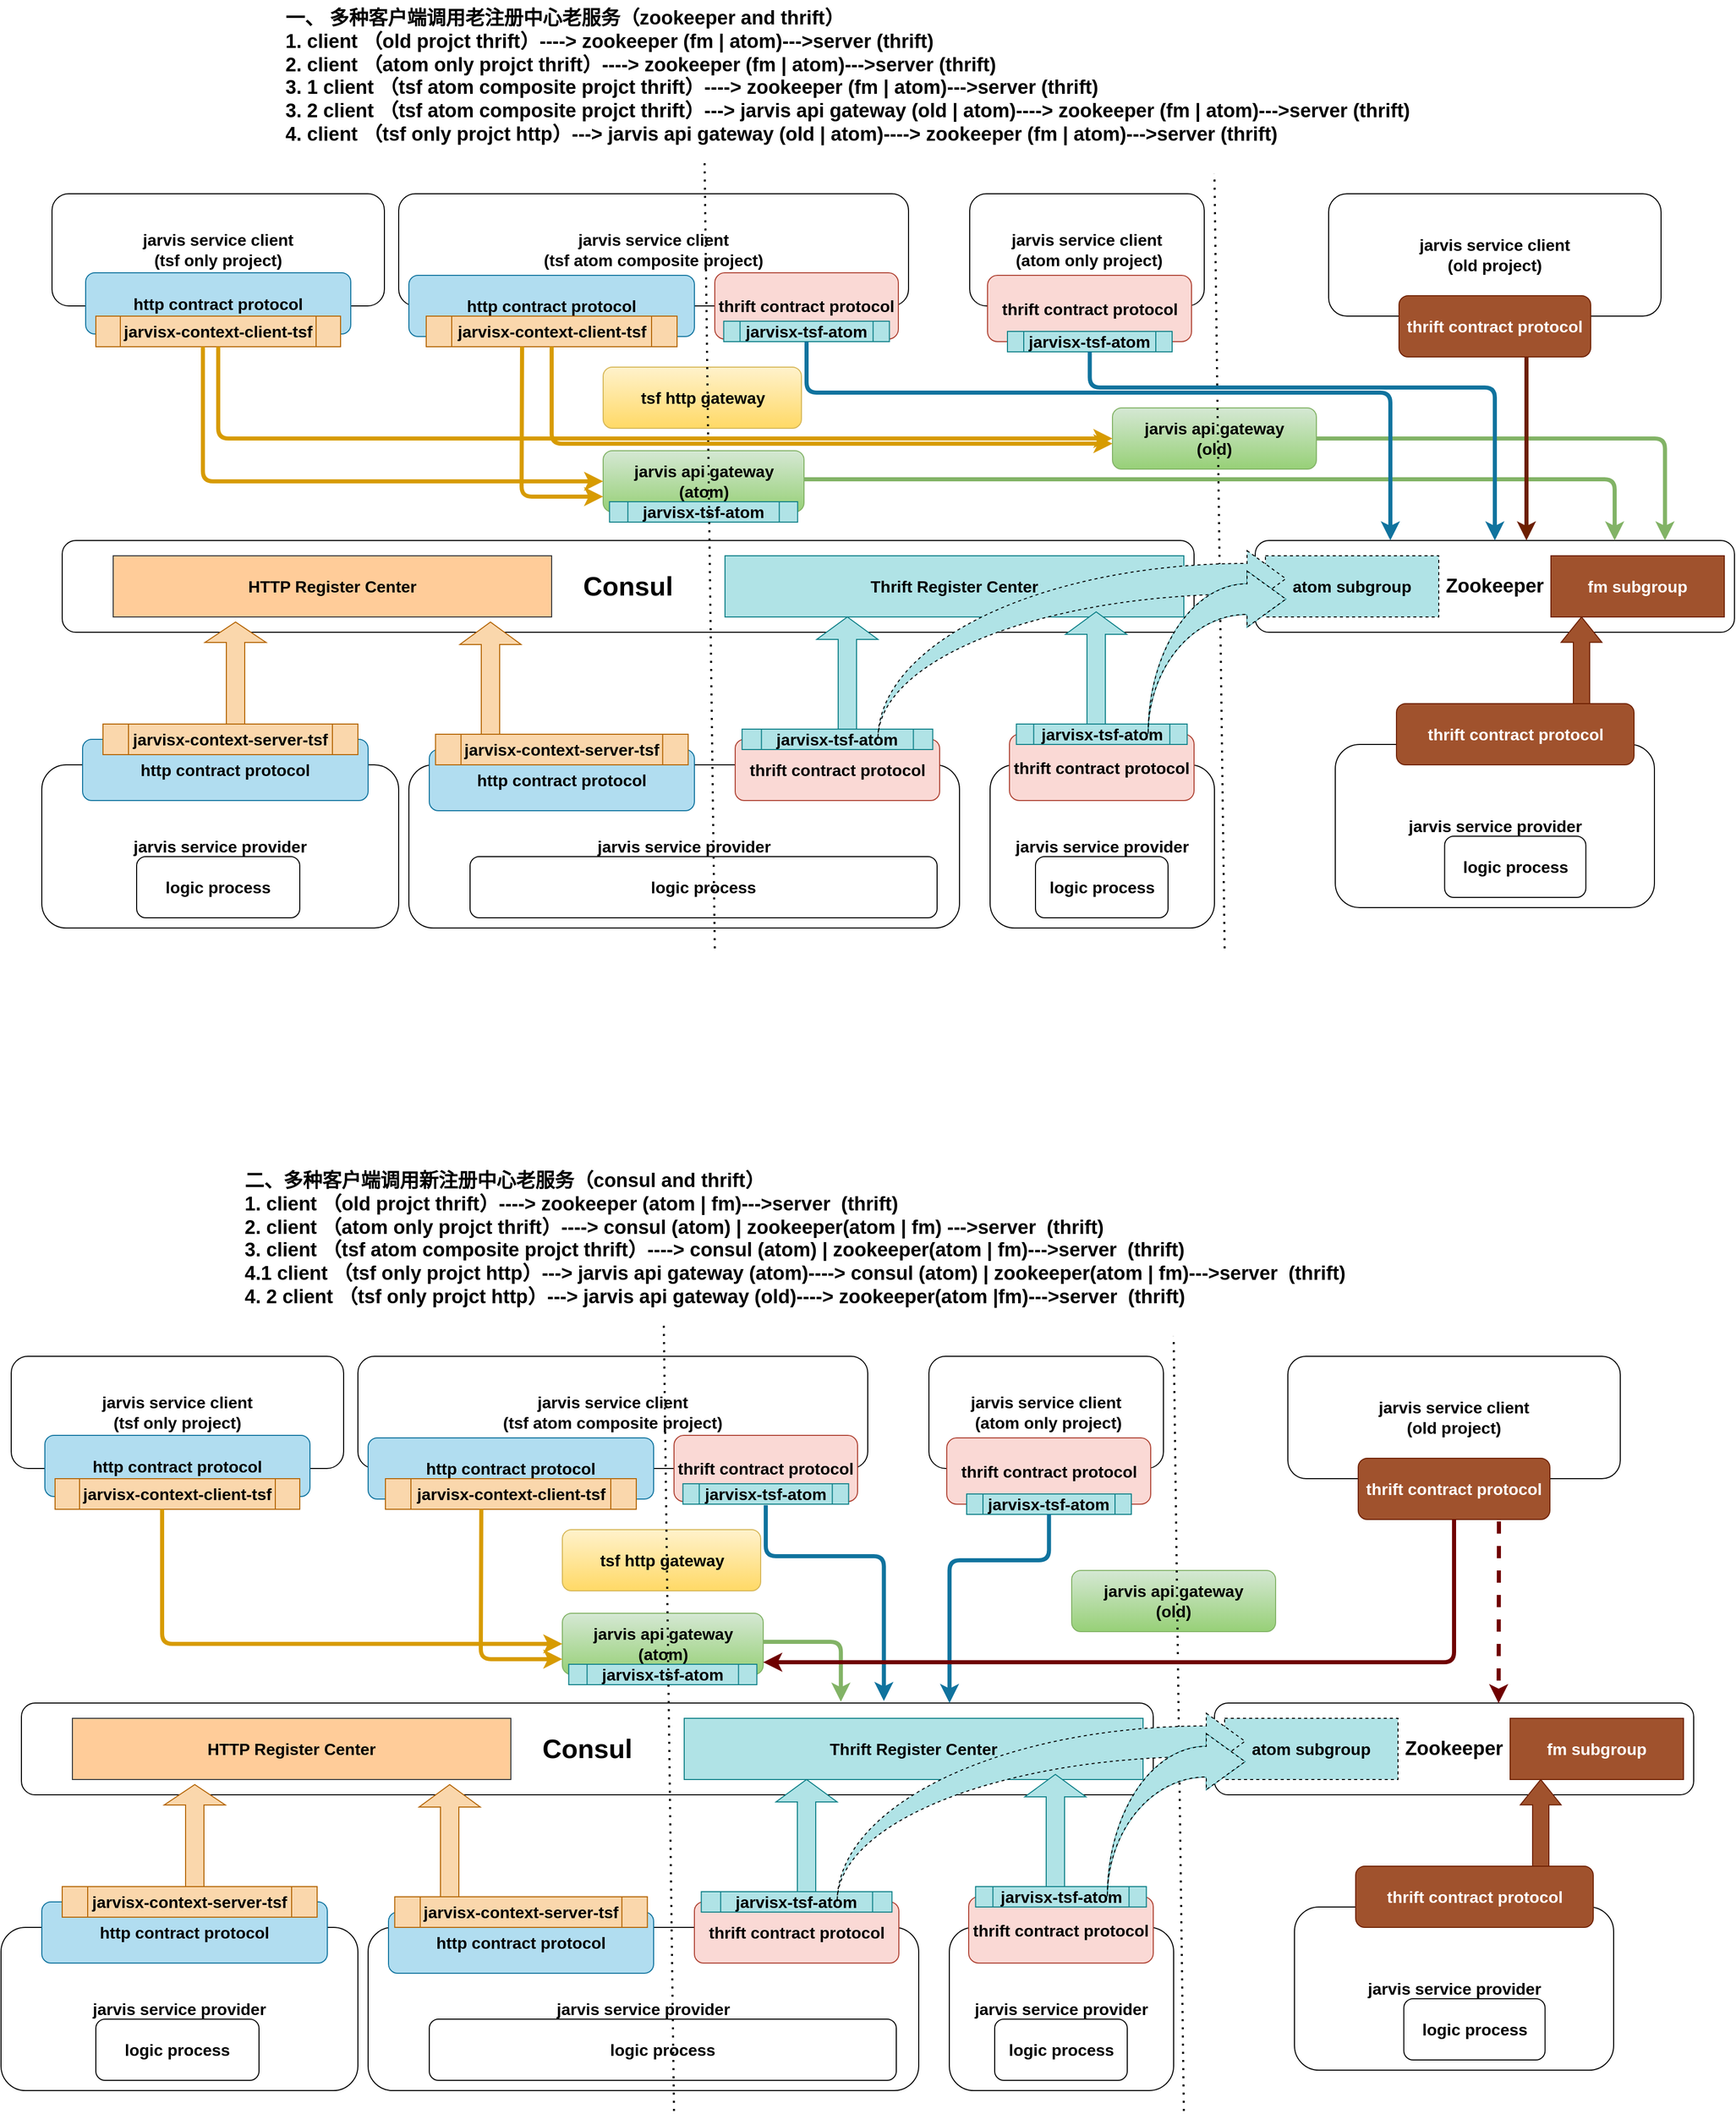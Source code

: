 <mxfile version="14.1.9" type="github">
  <diagram id="-b68cmkpjly45NJEYMcE" name="Page-1">
    <mxGraphModel dx="2858" dy="2303" grid="1" gridSize="10" guides="1" tooltips="1" connect="1" arrows="1" fold="1" page="1" pageScale="1" pageWidth="827" pageHeight="1169" math="0" shadow="0">
      <root>
        <mxCell id="0" />
        <mxCell id="1" parent="0" />
        <mxCell id="J-GAMBitPqSNVD4_ut0o-4" value="jarvis service provider" style="rounded=1;whiteSpace=wrap;html=1;fontStyle=1;align=center;horizontal=1;fontSize=16;" parent="1" vertex="1">
          <mxGeometry x="-260" y="390" width="540" height="160" as="geometry" />
        </mxCell>
        <mxCell id="J-GAMBitPqSNVD4_ut0o-15" value="tsf http gateway" style="rounded=1;whiteSpace=wrap;html=1;gradientColor=#ffd966;fillColor=#fff2cc;strokeColor=#d6b656;fontStyle=1;align=center;horizontal=1;fontSize=16;" parent="1" vertex="1">
          <mxGeometry x="-69.5" width="194.5" height="60" as="geometry" />
        </mxCell>
        <mxCell id="J-GAMBitPqSNVD4_ut0o-18" value="jarvis api gateway&lt;br style=&quot;font-size: 16px;&quot;&gt;(old)" style="rounded=1;whiteSpace=wrap;html=1;gradientColor=#97d077;fillColor=#d5e8d4;strokeColor=#82b366;fontStyle=1;align=center;horizontal=1;fontSize=16;" parent="1" vertex="1">
          <mxGeometry x="430" y="40" width="200" height="60" as="geometry" />
        </mxCell>
        <mxCell id="J-GAMBitPqSNVD4_ut0o-32" value="logic process" style="rounded=1;whiteSpace=wrap;html=1;fontStyle=1;align=center;horizontal=1;fontSize=16;" parent="1" vertex="1">
          <mxGeometry x="-200" y="480" width="458" height="60" as="geometry" />
        </mxCell>
        <mxCell id="J-GAMBitPqSNVD4_ut0o-40" value="Consul" style="rounded=1;whiteSpace=wrap;html=1;fontStyle=1;align=center;horizontal=1;fontSize=26;" parent="1" vertex="1">
          <mxGeometry x="-600" y="170" width="1110" height="90" as="geometry" />
        </mxCell>
        <mxCell id="J-GAMBitPqSNVD4_ut0o-41" value="Thrift Register Center" style="rounded=0;whiteSpace=wrap;html=1;fontStyle=1;align=center;horizontal=1;fontSize=16;fillColor=#b0e3e6;strokeColor=#0e8088;" parent="1" vertex="1">
          <mxGeometry x="50" y="185" width="450" height="60" as="geometry" />
        </mxCell>
        <mxCell id="J-GAMBitPqSNVD4_ut0o-42" value="HTTP Register Center" style="rounded=0;whiteSpace=wrap;html=1;fontStyle=1;align=center;horizontal=1;fontSize=16;fillColor=#ffcc99;strokeColor=#36393d;" parent="1" vertex="1">
          <mxGeometry x="-550" y="185" width="430" height="60" as="geometry" />
        </mxCell>
        <mxCell id="J-GAMBitPqSNVD4_ut0o-50" value="thrift contract protocol" style="rounded=1;whiteSpace=wrap;html=1;fillColor=#fad9d5;strokeColor=#ae4132;fontStyle=1;align=center;horizontal=1;fontSize=16;" parent="1" vertex="1">
          <mxGeometry x="60" y="365" width="200.5" height="60" as="geometry" />
        </mxCell>
        <mxCell id="J-GAMBitPqSNVD4_ut0o-51" value="jarvisx-tsf-atom" style="shape=process;whiteSpace=wrap;html=1;backgroundOutline=1;fillColor=#b0e3e6;strokeColor=#0e8088;fontStyle=1;align=center;horizontal=1;fontSize=16;" parent="1" vertex="1">
          <mxGeometry x="66.75" y="355" width="187" height="20" as="geometry" />
        </mxCell>
        <mxCell id="J-GAMBitPqSNVD4_ut0o-58" value="jarvis service client&lt;br style=&quot;font-size: 16px;&quot;&gt;(old project)" style="rounded=1;whiteSpace=wrap;html=1;fontStyle=1;align=center;horizontal=1;fontSize=16;" parent="1" vertex="1">
          <mxGeometry x="642" y="-170" width="326" height="120" as="geometry" />
        </mxCell>
        <mxCell id="J-GAMBitPqSNVD4_ut0o-61" value="thrift contract protocol" style="rounded=1;whiteSpace=wrap;html=1;fillColor=#a0522d;strokeColor=#6D1F00;fontColor=#ffffff;fontStyle=1;align=center;horizontal=1;fontSize=16;" parent="1" vertex="1">
          <mxGeometry x="711" y="-70" width="188" height="60" as="geometry" />
        </mxCell>
        <mxCell id="J-GAMBitPqSNVD4_ut0o-62" value="jarvis service provider" style="rounded=1;whiteSpace=wrap;html=1;fontStyle=1;align=center;horizontal=1;fontSize=16;" parent="1" vertex="1">
          <mxGeometry x="648.5" y="370" width="313" height="160" as="geometry" />
        </mxCell>
        <mxCell id="J-GAMBitPqSNVD4_ut0o-63" value="thrift contract protocol" style="rounded=1;whiteSpace=wrap;html=1;fillColor=#a0522d;strokeColor=#6D1F00;fontColor=#ffffff;fontStyle=1;align=center;horizontal=1;fontSize=16;" parent="1" vertex="1">
          <mxGeometry x="708.5" y="330" width="233" height="60" as="geometry" />
        </mxCell>
        <mxCell id="J-GAMBitPqSNVD4_ut0o-65" value="Zookeeper" style="rounded=1;whiteSpace=wrap;html=1;fontStyle=1;align=center;horizontal=1;fontSize=19;" parent="1" vertex="1">
          <mxGeometry x="570" y="170" width="470" height="90" as="geometry" />
        </mxCell>
        <mxCell id="J-GAMBitPqSNVD4_ut0o-66" value="atom subgroup" style="rounded=0;whiteSpace=wrap;html=1;fontStyle=1;align=center;horizontal=1;fontSize=16;fillColor=#b0e3e6;dashed=1;strokeColor=#050505;" parent="1" vertex="1">
          <mxGeometry x="580" y="185" width="170" height="60" as="geometry" />
        </mxCell>
        <mxCell id="J-GAMBitPqSNVD4_ut0o-67" value="fm subgroup" style="rounded=0;whiteSpace=wrap;html=1;fontStyle=1;align=center;horizontal=1;fontSize=16;fillColor=#a0522d;strokeColor=#6D1F00;fontColor=#ffffff;" parent="1" vertex="1">
          <mxGeometry x="860" y="185" width="170" height="60" as="geometry" />
        </mxCell>
        <mxCell id="J-GAMBitPqSNVD4_ut0o-68" value="" style="endArrow=none;dashed=1;html=1;dashPattern=1 3;strokeWidth=2;fontStyle=1;align=center;horizontal=1;fontSize=16;" parent="1" edge="1">
          <mxGeometry width="50" height="50" relative="1" as="geometry">
            <mxPoint x="540" y="570" as="sourcePoint" />
            <mxPoint x="530" y="-190" as="targetPoint" />
          </mxGeometry>
        </mxCell>
        <mxCell id="J-GAMBitPqSNVD4_ut0o-69" value="logic process" style="rounded=1;whiteSpace=wrap;html=1;fontStyle=1;align=center;horizontal=1;fontSize=16;" parent="1" vertex="1">
          <mxGeometry x="755.75" y="460" width="138.5" height="60" as="geometry" />
        </mxCell>
        <mxCell id="J-GAMBitPqSNVD4_ut0o-73" value="jarvis api gateway&lt;br style=&quot;font-size: 16px;&quot;&gt;(atom)" style="rounded=1;whiteSpace=wrap;html=1;gradientColor=#97d077;fillColor=#d5e8d4;strokeColor=#82b366;fontStyle=1;align=center;horizontal=1;fontSize=16;" parent="1" vertex="1">
          <mxGeometry x="-69.5" y="82" width="197" height="60" as="geometry" />
        </mxCell>
        <mxCell id="J-GAMBitPqSNVD4_ut0o-74" value="jarvisx-tsf-atom" style="shape=process;whiteSpace=wrap;html=1;backgroundOutline=1;fillColor=#b0e3e6;strokeColor=#0e8088;fontStyle=1;align=center;horizontal=1;fontSize=16;" parent="1" vertex="1">
          <mxGeometry x="-63.25" y="132" width="184.5" height="20" as="geometry" />
        </mxCell>
        <mxCell id="J-GAMBitPqSNVD4_ut0o-75" value="http contract protocol" style="rounded=1;whiteSpace=wrap;html=1;fillColor=#b1ddf0;strokeColor=#10739e;fontStyle=1;align=center;horizontal=1;fontSize=16;" parent="1" vertex="1">
          <mxGeometry x="-240" y="375" width="260" height="60" as="geometry" />
        </mxCell>
        <mxCell id="J-GAMBitPqSNVD4_ut0o-76" value="jarvisx-context-server-tsf" style="shape=process;whiteSpace=wrap;html=1;backgroundOutline=1;fillColor=#fad7ac;strokeColor=#b46504;fontStyle=1;align=center;horizontal=1;fontSize=16;" parent="1" vertex="1">
          <mxGeometry x="-233.87" y="360" width="247.75" height="30" as="geometry" />
        </mxCell>
        <mxCell id="J-GAMBitPqSNVD4_ut0o-77" value="jarvis service client&lt;br style=&quot;font-size: 16px;&quot;&gt;(tsf atom composite project)" style="rounded=1;whiteSpace=wrap;html=1;fontStyle=1;align=center;horizontal=1;fontSize=16;" parent="1" vertex="1">
          <mxGeometry x="-270" y="-170" width="500" height="110" as="geometry" />
        </mxCell>
        <mxCell id="J-GAMBitPqSNVD4_ut0o-78" value="jarvis service client &lt;br style=&quot;font-size: 16px;&quot;&gt;(tsf only project)" style="rounded=1;whiteSpace=wrap;html=1;fontStyle=1;align=center;horizontal=1;fontSize=16;" parent="1" vertex="1">
          <mxGeometry x="-610" y="-170" width="326" height="110" as="geometry" />
        </mxCell>
        <mxCell id="J-GAMBitPqSNVD4_ut0o-79" value="http contract protocol" style="rounded=1;whiteSpace=wrap;html=1;fillColor=#b1ddf0;strokeColor=#10739e;fontStyle=1;align=center;horizontal=1;fontSize=16;" parent="1" vertex="1">
          <mxGeometry x="-577" y="-92.5" width="260" height="60" as="geometry" />
        </mxCell>
        <mxCell id="J-GAMBitPqSNVD4_ut0o-80" value="jarvisx-context-client-tsf" style="shape=process;whiteSpace=wrap;html=1;backgroundOutline=1;fillColor=#fad7ac;strokeColor=#b46504;fontStyle=1;align=center;horizontal=1;fontSize=16;" parent="1" vertex="1">
          <mxGeometry x="-567" y="-50" width="240" height="30" as="geometry" />
        </mxCell>
        <mxCell id="J-GAMBitPqSNVD4_ut0o-81" value="jarvis service client&lt;br style=&quot;font-size: 16px;&quot;&gt;&amp;nbsp;(atom only project)" style="rounded=1;whiteSpace=wrap;html=1;fontStyle=1;align=center;horizontal=1;fontSize=16;" parent="1" vertex="1">
          <mxGeometry x="290" y="-170" width="230" height="110" as="geometry" />
        </mxCell>
        <mxCell id="J-GAMBitPqSNVD4_ut0o-82" value="thrift contract protocol" style="rounded=1;whiteSpace=wrap;html=1;fillColor=#fad9d5;strokeColor=#ae4132;fontStyle=1;align=center;horizontal=1;fontSize=16;" parent="1" vertex="1">
          <mxGeometry x="307.5" y="-90" width="200" height="65" as="geometry" />
        </mxCell>
        <mxCell id="J-GAMBitPqSNVD4_ut0o-83" value="jarvisx-tsf-atom" style="shape=process;whiteSpace=wrap;html=1;backgroundOutline=1;fillColor=#b0e3e6;strokeColor=#0e8088;fontStyle=1;align=center;horizontal=1;fontSize=16;" parent="1" vertex="1">
          <mxGeometry x="327" y="-35" width="161.5" height="20" as="geometry" />
        </mxCell>
        <mxCell id="J-GAMBitPqSNVD4_ut0o-84" value="" style="endArrow=none;dashed=1;html=1;dashPattern=1 3;strokeWidth=2;fontStyle=1;align=center;horizontal=1;fontSize=16;" parent="1" edge="1">
          <mxGeometry width="50" height="50" relative="1" as="geometry">
            <mxPoint x="40" y="570" as="sourcePoint" />
            <mxPoint x="30" y="-200" as="targetPoint" />
          </mxGeometry>
        </mxCell>
        <mxCell id="J-GAMBitPqSNVD4_ut0o-85" value="http contract protocol" style="rounded=1;whiteSpace=wrap;html=1;fillColor=#b1ddf0;strokeColor=#10739e;fontStyle=1;align=center;horizontal=1;fontSize=16;" parent="1" vertex="1">
          <mxGeometry x="-260" y="-90" width="280" height="60" as="geometry" />
        </mxCell>
        <mxCell id="J-GAMBitPqSNVD4_ut0o-86" value="jarvisx-context-client-tsf" style="shape=process;whiteSpace=wrap;html=1;backgroundOutline=1;fillColor=#fad7ac;strokeColor=#b46504;fontStyle=1;align=center;horizontal=1;fontSize=16;" parent="1" vertex="1">
          <mxGeometry x="-243" y="-50" width="246" height="30" as="geometry" />
        </mxCell>
        <mxCell id="J-GAMBitPqSNVD4_ut0o-87" value="thrift contract protocol" style="rounded=1;whiteSpace=wrap;html=1;fillColor=#fad9d5;strokeColor=#ae4132;fontStyle=1;align=center;horizontal=1;fontSize=16;" parent="1" vertex="1">
          <mxGeometry x="40" y="-92.5" width="180" height="65" as="geometry" />
        </mxCell>
        <mxCell id="J-GAMBitPqSNVD4_ut0o-88" value="jarvisx-tsf-atom" style="shape=process;whiteSpace=wrap;html=1;backgroundOutline=1;fillColor=#b0e3e6;strokeColor=#0e8088;fontStyle=1;align=center;horizontal=1;fontSize=16;" parent="1" vertex="1">
          <mxGeometry x="48.75" y="-45" width="162.5" height="20" as="geometry" />
        </mxCell>
        <mxCell id="Yk1hcENggpTfmtGuUN9E-1" value="jarvis service provider" style="rounded=1;whiteSpace=wrap;html=1;fontStyle=1;align=center;horizontal=1;fontSize=16;" parent="1" vertex="1">
          <mxGeometry x="-620" y="390" width="350" height="160" as="geometry" />
        </mxCell>
        <mxCell id="Yk1hcENggpTfmtGuUN9E-3" value="logic process" style="rounded=1;whiteSpace=wrap;html=1;fontStyle=1;align=center;horizontal=1;fontSize=16;" parent="1" vertex="1">
          <mxGeometry x="-527" y="480" width="160" height="60" as="geometry" />
        </mxCell>
        <mxCell id="Yk1hcENggpTfmtGuUN9E-4" value="http contract protocol" style="rounded=1;whiteSpace=wrap;html=1;fillColor=#b1ddf0;strokeColor=#10739e;fontStyle=1;align=center;horizontal=1;fontSize=16;" parent="1" vertex="1">
          <mxGeometry x="-580" y="365" width="280" height="60" as="geometry" />
        </mxCell>
        <mxCell id="Yk1hcENggpTfmtGuUN9E-5" value="jarvisx-context-server-tsf" style="shape=process;whiteSpace=wrap;html=1;backgroundOutline=1;fillColor=#fad7ac;strokeColor=#b46504;fontStyle=1;align=center;horizontal=1;fontSize=16;" parent="1" vertex="1">
          <mxGeometry x="-560" y="350" width="250" height="30" as="geometry" />
        </mxCell>
        <mxCell id="Yk1hcENggpTfmtGuUN9E-6" value="jarvis service provider" style="rounded=1;whiteSpace=wrap;html=1;fontStyle=1;align=center;horizontal=1;fontSize=16;" parent="1" vertex="1">
          <mxGeometry x="310" y="390" width="220" height="160" as="geometry" />
        </mxCell>
        <mxCell id="Yk1hcENggpTfmtGuUN9E-7" value="logic process" style="rounded=1;whiteSpace=wrap;html=1;fontStyle=1;align=center;horizontal=1;fontSize=16;" parent="1" vertex="1">
          <mxGeometry x="354.5" y="480" width="130" height="60" as="geometry" />
        </mxCell>
        <mxCell id="Yk1hcENggpTfmtGuUN9E-10" value="thrift contract protocol" style="rounded=1;whiteSpace=wrap;html=1;fillColor=#fad9d5;strokeColor=#ae4132;fontStyle=1;align=center;horizontal=1;fontSize=16;" parent="1" vertex="1">
          <mxGeometry x="329" y="360" width="181" height="65" as="geometry" />
        </mxCell>
        <mxCell id="Yk1hcENggpTfmtGuUN9E-11" value="jarvisx-tsf-atom" style="shape=process;whiteSpace=wrap;html=1;backgroundOutline=1;fillColor=#b0e3e6;strokeColor=#0e8088;fontStyle=1;align=center;horizontal=1;fontSize=16;" parent="1" vertex="1">
          <mxGeometry x="335.75" y="350" width="167.5" height="20" as="geometry" />
        </mxCell>
        <mxCell id="4Uo-slI3aMZufZxtW_4q-7" value="" style="shape=singleArrow;direction=north;whiteSpace=wrap;html=1;fontSize=19;align=left;fillColor=#fad7ac;strokeColor=#b46504;" vertex="1" parent="1">
          <mxGeometry x="-460" y="250" width="60" height="100" as="geometry" />
        </mxCell>
        <mxCell id="4Uo-slI3aMZufZxtW_4q-8" value="" style="shape=singleArrow;direction=north;whiteSpace=wrap;html=1;fontSize=19;align=left;fillColor=#fad7ac;strokeColor=#b46504;" vertex="1" parent="1">
          <mxGeometry x="-210" y="250" width="60" height="110" as="geometry" />
        </mxCell>
        <mxCell id="4Uo-slI3aMZufZxtW_4q-9" value="" style="shape=singleArrow;direction=north;whiteSpace=wrap;html=1;fontSize=19;align=left;fillColor=#b0e3e6;strokeColor=#0e8088;" vertex="1" parent="1">
          <mxGeometry x="140" y="245" width="60" height="110" as="geometry" />
        </mxCell>
        <mxCell id="4Uo-slI3aMZufZxtW_4q-10" value="" style="shape=singleArrow;direction=north;whiteSpace=wrap;html=1;fontSize=19;align=left;fillColor=#b0e3e6;strokeColor=#0e8088;" vertex="1" parent="1">
          <mxGeometry x="384" y="240" width="60" height="110" as="geometry" />
        </mxCell>
        <mxCell id="4Uo-slI3aMZufZxtW_4q-14" value="" style="html=1;shadow=0;align=center;verticalAlign=middle;shape=mxgraph.arrows2.jumpInArrow;dy=15;dx=38;arrowHead=55;fontSize=19;fillColor=#b0e3e6;dashed=1;strokeColor=#050505;" vertex="1" parent="1">
          <mxGeometry x="200" y="180" width="400" height="185" as="geometry" />
        </mxCell>
        <mxCell id="4Uo-slI3aMZufZxtW_4q-15" value="" style="html=1;shadow=0;align=center;verticalAlign=middle;shape=mxgraph.arrows2.jumpInArrow;dy=15;dx=38;arrowHead=55;fontSize=19;fillColor=#b0e3e6;strokeColor=#0e8088;" vertex="1" parent="1">
          <mxGeometry x="465" y="200" width="135" height="160" as="geometry" />
        </mxCell>
        <mxCell id="4Uo-slI3aMZufZxtW_4q-17" value="" style="html=1;shadow=0;dashed=0;align=center;verticalAlign=middle;shape=mxgraph.arrows2.arrow;dy=0.6;dx=24.83;direction=north;notch=0;fontSize=19;fillColor=#a0522d;strokeColor=#6D1F00;fontColor=#ffffff;" vertex="1" parent="1">
          <mxGeometry x="870" y="245" width="40" height="85" as="geometry" />
        </mxCell>
        <mxCell id="4Uo-slI3aMZufZxtW_4q-18" value="" style="html=1;shadow=0;align=center;verticalAlign=middle;shape=mxgraph.arrows2.jumpInArrow;dy=15;dx=38;arrowHead=55;fontSize=19;fillColor=#b0e3e6;dashed=1;strokeColor=#050505;" vertex="1" parent="1">
          <mxGeometry x="465" y="200" width="135" height="160" as="geometry" />
        </mxCell>
        <mxCell id="4Uo-slI3aMZufZxtW_4q-24" value="" style="edgeStyle=elbowEdgeStyle;elbow=horizontal;endArrow=classic;html=1;strokeColor=#d79b00;fontSize=19;align=center;entryX=0;entryY=0.5;entryDx=0;entryDy=0;gradientColor=#ffa500;fillColor=#ffcd28;strokeWidth=4;" edge="1" parent="1" target="J-GAMBitPqSNVD4_ut0o-73">
          <mxGeometry width="50" height="50" relative="1" as="geometry">
            <mxPoint x="-462" y="-20" as="sourcePoint" />
            <mxPoint x="-40" y="160" as="targetPoint" />
            <Array as="points">
              <mxPoint x="-462" y="30" />
            </Array>
          </mxGeometry>
        </mxCell>
        <mxCell id="4Uo-slI3aMZufZxtW_4q-26" value="" style="edgeStyle=elbowEdgeStyle;elbow=horizontal;endArrow=classic;html=1;strokeColor=#d79b00;fontSize=19;align=center;entryX=0;entryY=0.75;entryDx=0;entryDy=0;gradientColor=#ffa500;fillColor=#ffcd28;strokeWidth=4;" edge="1" parent="1" target="J-GAMBitPqSNVD4_ut0o-73">
          <mxGeometry width="50" height="50" relative="1" as="geometry">
            <mxPoint x="-149" y="-20" as="sourcePoint" />
            <mxPoint x="-69.5" y="92.5" as="targetPoint" />
            <Array as="points">
              <mxPoint x="-149.5" y="22.5" />
            </Array>
          </mxGeometry>
        </mxCell>
        <mxCell id="4Uo-slI3aMZufZxtW_4q-27" value="" style="edgeStyle=segmentEdgeStyle;endArrow=classic;html=1;strokeColor=#d79b00;fontSize=19;align=center;exitX=0.5;exitY=1;exitDx=0;exitDy=0;gradientColor=#ffa500;fillColor=#ffcd28;strokeWidth=4;" edge="1" parent="1" source="J-GAMBitPqSNVD4_ut0o-80" target="J-GAMBitPqSNVD4_ut0o-18">
          <mxGeometry width="50" height="50" relative="1" as="geometry">
            <mxPoint x="-440" y="-10" as="sourcePoint" />
            <mxPoint x="30" y="170" as="targetPoint" />
            <Array as="points">
              <mxPoint x="-447" y="70" />
            </Array>
          </mxGeometry>
        </mxCell>
        <mxCell id="4Uo-slI3aMZufZxtW_4q-28" value="" style="edgeStyle=segmentEdgeStyle;endArrow=classic;html=1;strokeColor=#d79b00;fontSize=19;align=center;exitX=0.5;exitY=1;exitDx=0;exitDy=0;gradientColor=#ffa500;fillColor=#ffcd28;strokeWidth=4;" edge="1" parent="1" source="J-GAMBitPqSNVD4_ut0o-86">
          <mxGeometry width="50" height="50" relative="1" as="geometry">
            <mxPoint x="-120" y="-10" as="sourcePoint" />
            <mxPoint x="430" y="75.059" as="targetPoint" />
            <Array as="points">
              <mxPoint x="-120" y="75" />
            </Array>
          </mxGeometry>
        </mxCell>
        <mxCell id="4Uo-slI3aMZufZxtW_4q-29" value="" style="edgeStyle=elbowEdgeStyle;elbow=vertical;endArrow=classic;html=1;strokeColor=#82b366;fontSize=19;align=center;entryX=0.75;entryY=0;entryDx=0;entryDy=0;gradientColor=#97d077;fillColor=#d5e8d4;strokeWidth=4;" edge="1" parent="1" target="J-GAMBitPqSNVD4_ut0o-65">
          <mxGeometry width="50" height="50" relative="1" as="geometry">
            <mxPoint x="127" y="110" as="sourcePoint" />
            <mxPoint x="620" y="90" as="targetPoint" />
            <Array as="points">
              <mxPoint x="550" y="110" />
            </Array>
          </mxGeometry>
        </mxCell>
        <mxCell id="4Uo-slI3aMZufZxtW_4q-30" value="" style="edgeStyle=elbowEdgeStyle;elbow=vertical;endArrow=classic;html=1;strokeColor=#82b366;fontSize=19;align=center;exitX=1;exitY=0.5;exitDx=0;exitDy=0;entryX=0.855;entryY=-0.001;entryDx=0;entryDy=0;entryPerimeter=0;gradientColor=#97d077;fillColor=#d5e8d4;strokeWidth=4;" edge="1" parent="1" source="J-GAMBitPqSNVD4_ut0o-18" target="J-GAMBitPqSNVD4_ut0o-65">
          <mxGeometry width="50" height="50" relative="1" as="geometry">
            <mxPoint x="160" y="108.92" as="sourcePoint" />
            <mxPoint x="970" y="160" as="targetPoint" />
            <Array as="points">
              <mxPoint x="820" y="70" />
            </Array>
          </mxGeometry>
        </mxCell>
        <mxCell id="4Uo-slI3aMZufZxtW_4q-32" value="" style="edgeStyle=elbowEdgeStyle;elbow=vertical;endArrow=classic;html=1;strokeColor=#10739e;fontSize=19;align=center;entryX=0.5;entryY=0;entryDx=0;entryDy=0;exitX=0.5;exitY=1;exitDx=0;exitDy=0;fillColor=#b1ddf0;strokeWidth=4;" edge="1" parent="1" source="J-GAMBitPqSNVD4_ut0o-83" target="J-GAMBitPqSNVD4_ut0o-65">
          <mxGeometry width="50" height="50" relative="1" as="geometry">
            <mxPoint x="340" y="50" as="sourcePoint" />
            <mxPoint x="390" as="targetPoint" />
            <Array as="points">
              <mxPoint x="660" y="20" />
            </Array>
          </mxGeometry>
        </mxCell>
        <mxCell id="4Uo-slI3aMZufZxtW_4q-34" value="" style="edgeStyle=elbowEdgeStyle;elbow=vertical;endArrow=classic;html=1;strokeColor=#10739e;fontSize=19;align=center;entryX=0.282;entryY=-0.001;entryDx=0;entryDy=0;entryPerimeter=0;exitX=0.5;exitY=1;exitDx=0;exitDy=0;fillColor=#b1ddf0;strokeWidth=4;" edge="1" parent="1" source="J-GAMBitPqSNVD4_ut0o-88" target="J-GAMBitPqSNVD4_ut0o-65">
          <mxGeometry width="50" height="50" relative="1" as="geometry">
            <mxPoint x="370.0" y="-10" as="sourcePoint" />
            <mxPoint x="877.7" y="176.08" as="targetPoint" />
            <Array as="points">
              <mxPoint x="622.25" y="25" />
            </Array>
          </mxGeometry>
        </mxCell>
        <mxCell id="4Uo-slI3aMZufZxtW_4q-37" value="&lt;b&gt;一、 多种客户端调用老注册中心老服务（zookeeper and thrift）&lt;br&gt;1. client （old projct thrift）----&amp;gt; zookeeper (fm | atom)---&amp;gt;server  (thrift)&lt;br&gt;2. client （atom only projct thrift）----&amp;gt; zookeeper (fm | atom)---&amp;gt;server  (thrift)&lt;br&gt;3. 1 client （tsf atom composite projct thrift）----&amp;gt; zookeeper (fm | atom)---&amp;gt;server  (thrift)&lt;br&gt;3. 2 client （tsf atom composite projct thrift）---&amp;gt; jarvis api gateway (old | atom)----&amp;gt; zookeeper (fm | atom)---&amp;gt;server  (thrift)&lt;br&gt;4. client （tsf only projct http）---&amp;gt; jarvis api gateway (old | atom)----&amp;gt; zookeeper (fm | atom)---&amp;gt;server  (thrift)&lt;/b&gt;" style="text;whiteSpace=wrap;html=1;fontSize=19;" vertex="1" parent="1">
          <mxGeometry x="-383" y="-360" width="1210" height="148" as="geometry" />
        </mxCell>
        <mxCell id="4Uo-slI3aMZufZxtW_4q-41" value="" style="endArrow=classic;html=1;strokeColor=#6D1F00;fontSize=19;align=center;exitX=0.5;exitY=1;exitDx=0;exitDy=0;entryX=0.5;entryY=0;entryDx=0;entryDy=0;fillColor=#a0522d;strokeWidth=4;" edge="1" parent="1">
          <mxGeometry width="50" height="50" relative="1" as="geometry">
            <mxPoint x="836" y="-10" as="sourcePoint" />
            <mxPoint x="836" y="170" as="targetPoint" />
          </mxGeometry>
        </mxCell>
        <mxCell id="4Uo-slI3aMZufZxtW_4q-44" value="jarvis service provider" style="rounded=1;whiteSpace=wrap;html=1;fontStyle=1;align=center;horizontal=1;fontSize=16;" vertex="1" parent="1">
          <mxGeometry x="-300" y="1530" width="540" height="160" as="geometry" />
        </mxCell>
        <mxCell id="4Uo-slI3aMZufZxtW_4q-45" value="tsf http gateway" style="rounded=1;whiteSpace=wrap;html=1;gradientColor=#ffd966;fillColor=#fff2cc;strokeColor=#d6b656;fontStyle=1;align=center;horizontal=1;fontSize=16;" vertex="1" parent="1">
          <mxGeometry x="-109.5" y="1140" width="194.5" height="60" as="geometry" />
        </mxCell>
        <mxCell id="4Uo-slI3aMZufZxtW_4q-46" value="jarvis api gateway&lt;br style=&quot;font-size: 16px;&quot;&gt;(old)" style="rounded=1;whiteSpace=wrap;html=1;gradientColor=#97d077;fillColor=#d5e8d4;strokeColor=#82b366;fontStyle=1;align=center;horizontal=1;fontSize=16;" vertex="1" parent="1">
          <mxGeometry x="390" y="1180" width="200" height="60" as="geometry" />
        </mxCell>
        <mxCell id="4Uo-slI3aMZufZxtW_4q-47" value="logic process" style="rounded=1;whiteSpace=wrap;html=1;fontStyle=1;align=center;horizontal=1;fontSize=16;" vertex="1" parent="1">
          <mxGeometry x="-240" y="1620" width="458" height="60" as="geometry" />
        </mxCell>
        <mxCell id="4Uo-slI3aMZufZxtW_4q-48" value="Consul" style="rounded=1;whiteSpace=wrap;html=1;fontStyle=1;align=center;horizontal=1;fontSize=26;" vertex="1" parent="1">
          <mxGeometry x="-640" y="1310" width="1110" height="90" as="geometry" />
        </mxCell>
        <mxCell id="4Uo-slI3aMZufZxtW_4q-49" value="Thrift Register Center" style="rounded=0;whiteSpace=wrap;html=1;fontStyle=1;align=center;horizontal=1;fontSize=16;fillColor=#b0e3e6;strokeColor=#0e8088;" vertex="1" parent="1">
          <mxGeometry x="10" y="1325" width="450" height="60" as="geometry" />
        </mxCell>
        <mxCell id="4Uo-slI3aMZufZxtW_4q-50" value="HTTP Register Center" style="rounded=0;whiteSpace=wrap;html=1;fontStyle=1;align=center;horizontal=1;fontSize=16;fillColor=#ffcc99;strokeColor=#36393d;" vertex="1" parent="1">
          <mxGeometry x="-590" y="1325" width="430" height="60" as="geometry" />
        </mxCell>
        <mxCell id="4Uo-slI3aMZufZxtW_4q-51" value="thrift contract protocol" style="rounded=1;whiteSpace=wrap;html=1;fillColor=#fad9d5;strokeColor=#ae4132;fontStyle=1;align=center;horizontal=1;fontSize=16;" vertex="1" parent="1">
          <mxGeometry x="20" y="1505" width="200.5" height="60" as="geometry" />
        </mxCell>
        <mxCell id="4Uo-slI3aMZufZxtW_4q-52" value="jarvisx-tsf-atom" style="shape=process;whiteSpace=wrap;html=1;backgroundOutline=1;fillColor=#b0e3e6;strokeColor=#0e8088;fontStyle=1;align=center;horizontal=1;fontSize=16;" vertex="1" parent="1">
          <mxGeometry x="26.75" y="1495" width="187" height="20" as="geometry" />
        </mxCell>
        <mxCell id="4Uo-slI3aMZufZxtW_4q-53" value="jarvis service client&lt;br style=&quot;font-size: 16px;&quot;&gt;(old project)" style="rounded=1;whiteSpace=wrap;html=1;fontStyle=1;align=center;horizontal=1;fontSize=16;" vertex="1" parent="1">
          <mxGeometry x="602" y="970" width="326" height="120" as="geometry" />
        </mxCell>
        <mxCell id="4Uo-slI3aMZufZxtW_4q-54" value="thrift contract protocol" style="rounded=1;whiteSpace=wrap;html=1;fillColor=#a0522d;strokeColor=#6D1F00;fontColor=#ffffff;fontStyle=1;align=center;horizontal=1;fontSize=16;" vertex="1" parent="1">
          <mxGeometry x="671" y="1070" width="188" height="60" as="geometry" />
        </mxCell>
        <mxCell id="4Uo-slI3aMZufZxtW_4q-55" value="jarvis service provider" style="rounded=1;whiteSpace=wrap;html=1;fontStyle=1;align=center;horizontal=1;fontSize=16;" vertex="1" parent="1">
          <mxGeometry x="608.5" y="1510" width="313" height="160" as="geometry" />
        </mxCell>
        <mxCell id="4Uo-slI3aMZufZxtW_4q-56" value="thrift contract protocol" style="rounded=1;whiteSpace=wrap;html=1;fillColor=#a0522d;strokeColor=#6D1F00;fontColor=#ffffff;fontStyle=1;align=center;horizontal=1;fontSize=16;" vertex="1" parent="1">
          <mxGeometry x="668.5" y="1470" width="233" height="60" as="geometry" />
        </mxCell>
        <mxCell id="4Uo-slI3aMZufZxtW_4q-57" value="Zookeeper" style="rounded=1;whiteSpace=wrap;html=1;fontStyle=1;align=center;horizontal=1;fontSize=19;" vertex="1" parent="1">
          <mxGeometry x="530" y="1310" width="470" height="90" as="geometry" />
        </mxCell>
        <mxCell id="4Uo-slI3aMZufZxtW_4q-58" value="atom subgroup" style="rounded=0;whiteSpace=wrap;html=1;fontStyle=1;align=center;horizontal=1;fontSize=16;fillColor=#b0e3e6;dashed=1;strokeColor=#050505;" vertex="1" parent="1">
          <mxGeometry x="540" y="1325" width="170" height="60" as="geometry" />
        </mxCell>
        <mxCell id="4Uo-slI3aMZufZxtW_4q-59" value="fm subgroup" style="rounded=0;whiteSpace=wrap;html=1;fontStyle=1;align=center;horizontal=1;fontSize=16;fillColor=#a0522d;strokeColor=#6D1F00;fontColor=#ffffff;" vertex="1" parent="1">
          <mxGeometry x="820" y="1325" width="170" height="60" as="geometry" />
        </mxCell>
        <mxCell id="4Uo-slI3aMZufZxtW_4q-60" value="" style="endArrow=none;dashed=1;html=1;dashPattern=1 3;strokeWidth=2;fontStyle=1;align=center;horizontal=1;fontSize=16;" edge="1" parent="1">
          <mxGeometry width="50" height="50" relative="1" as="geometry">
            <mxPoint x="500" y="1710" as="sourcePoint" />
            <mxPoint x="490" y="950" as="targetPoint" />
          </mxGeometry>
        </mxCell>
        <mxCell id="4Uo-slI3aMZufZxtW_4q-61" value="logic process" style="rounded=1;whiteSpace=wrap;html=1;fontStyle=1;align=center;horizontal=1;fontSize=16;" vertex="1" parent="1">
          <mxGeometry x="715.75" y="1600" width="138.5" height="60" as="geometry" />
        </mxCell>
        <mxCell id="4Uo-slI3aMZufZxtW_4q-62" value="jarvis api gateway&lt;br style=&quot;font-size: 16px;&quot;&gt;(atom)" style="rounded=1;whiteSpace=wrap;html=1;gradientColor=#97d077;fillColor=#d5e8d4;strokeColor=#82b366;fontStyle=1;align=center;horizontal=1;fontSize=16;" vertex="1" parent="1">
          <mxGeometry x="-109.5" y="1222" width="197" height="60" as="geometry" />
        </mxCell>
        <mxCell id="4Uo-slI3aMZufZxtW_4q-63" value="jarvisx-tsf-atom" style="shape=process;whiteSpace=wrap;html=1;backgroundOutline=1;fillColor=#b0e3e6;strokeColor=#0e8088;fontStyle=1;align=center;horizontal=1;fontSize=16;" vertex="1" parent="1">
          <mxGeometry x="-103.25" y="1272" width="184.5" height="20" as="geometry" />
        </mxCell>
        <mxCell id="4Uo-slI3aMZufZxtW_4q-64" value="http contract protocol" style="rounded=1;whiteSpace=wrap;html=1;fillColor=#b1ddf0;strokeColor=#10739e;fontStyle=1;align=center;horizontal=1;fontSize=16;" vertex="1" parent="1">
          <mxGeometry x="-280" y="1515" width="260" height="60" as="geometry" />
        </mxCell>
        <mxCell id="4Uo-slI3aMZufZxtW_4q-65" value="jarvisx-context-server-tsf" style="shape=process;whiteSpace=wrap;html=1;backgroundOutline=1;fillColor=#fad7ac;strokeColor=#b46504;fontStyle=1;align=center;horizontal=1;fontSize=16;" vertex="1" parent="1">
          <mxGeometry x="-273.87" y="1500" width="247.75" height="30" as="geometry" />
        </mxCell>
        <mxCell id="4Uo-slI3aMZufZxtW_4q-66" value="jarvis service client&lt;br style=&quot;font-size: 16px;&quot;&gt;(tsf atom composite project)" style="rounded=1;whiteSpace=wrap;html=1;fontStyle=1;align=center;horizontal=1;fontSize=16;" vertex="1" parent="1">
          <mxGeometry x="-310" y="970" width="500" height="110" as="geometry" />
        </mxCell>
        <mxCell id="4Uo-slI3aMZufZxtW_4q-67" value="jarvis service client &lt;br style=&quot;font-size: 16px;&quot;&gt;(tsf only project)" style="rounded=1;whiteSpace=wrap;html=1;fontStyle=1;align=center;horizontal=1;fontSize=16;" vertex="1" parent="1">
          <mxGeometry x="-650" y="970" width="326" height="110" as="geometry" />
        </mxCell>
        <mxCell id="4Uo-slI3aMZufZxtW_4q-68" value="http contract protocol" style="rounded=1;whiteSpace=wrap;html=1;fillColor=#b1ddf0;strokeColor=#10739e;fontStyle=1;align=center;horizontal=1;fontSize=16;" vertex="1" parent="1">
          <mxGeometry x="-617" y="1047.5" width="260" height="60" as="geometry" />
        </mxCell>
        <mxCell id="4Uo-slI3aMZufZxtW_4q-69" value="jarvisx-context-client-tsf" style="shape=process;whiteSpace=wrap;html=1;backgroundOutline=1;fillColor=#fad7ac;strokeColor=#b46504;fontStyle=1;align=center;horizontal=1;fontSize=16;" vertex="1" parent="1">
          <mxGeometry x="-607" y="1090" width="240" height="30" as="geometry" />
        </mxCell>
        <mxCell id="4Uo-slI3aMZufZxtW_4q-70" value="jarvis service client&lt;br style=&quot;font-size: 16px;&quot;&gt;&amp;nbsp;(atom only project)" style="rounded=1;whiteSpace=wrap;html=1;fontStyle=1;align=center;horizontal=1;fontSize=16;" vertex="1" parent="1">
          <mxGeometry x="250" y="970" width="230" height="110" as="geometry" />
        </mxCell>
        <mxCell id="4Uo-slI3aMZufZxtW_4q-71" value="thrift contract protocol" style="rounded=1;whiteSpace=wrap;html=1;fillColor=#fad9d5;strokeColor=#ae4132;fontStyle=1;align=center;horizontal=1;fontSize=16;" vertex="1" parent="1">
          <mxGeometry x="267.5" y="1050" width="200" height="65" as="geometry" />
        </mxCell>
        <mxCell id="4Uo-slI3aMZufZxtW_4q-72" value="jarvisx-tsf-atom" style="shape=process;whiteSpace=wrap;html=1;backgroundOutline=1;fillColor=#b0e3e6;strokeColor=#0e8088;fontStyle=1;align=center;horizontal=1;fontSize=16;" vertex="1" parent="1">
          <mxGeometry x="287" y="1105" width="161.5" height="20" as="geometry" />
        </mxCell>
        <mxCell id="4Uo-slI3aMZufZxtW_4q-73" value="" style="endArrow=none;dashed=1;html=1;dashPattern=1 3;strokeWidth=2;fontStyle=1;align=center;horizontal=1;fontSize=16;" edge="1" parent="1">
          <mxGeometry width="50" height="50" relative="1" as="geometry">
            <mxPoint y="1710" as="sourcePoint" />
            <mxPoint x="-10" y="940" as="targetPoint" />
          </mxGeometry>
        </mxCell>
        <mxCell id="4Uo-slI3aMZufZxtW_4q-74" value="http contract protocol" style="rounded=1;whiteSpace=wrap;html=1;fillColor=#b1ddf0;strokeColor=#10739e;fontStyle=1;align=center;horizontal=1;fontSize=16;" vertex="1" parent="1">
          <mxGeometry x="-300" y="1050" width="280" height="60" as="geometry" />
        </mxCell>
        <mxCell id="4Uo-slI3aMZufZxtW_4q-75" value="jarvisx-context-client-tsf" style="shape=process;whiteSpace=wrap;html=1;backgroundOutline=1;fillColor=#fad7ac;strokeColor=#b46504;fontStyle=1;align=center;horizontal=1;fontSize=16;" vertex="1" parent="1">
          <mxGeometry x="-283" y="1090" width="246" height="30" as="geometry" />
        </mxCell>
        <mxCell id="4Uo-slI3aMZufZxtW_4q-76" value="thrift contract protocol" style="rounded=1;whiteSpace=wrap;html=1;fillColor=#fad9d5;strokeColor=#ae4132;fontStyle=1;align=center;horizontal=1;fontSize=16;" vertex="1" parent="1">
          <mxGeometry y="1047.5" width="180" height="65" as="geometry" />
        </mxCell>
        <mxCell id="4Uo-slI3aMZufZxtW_4q-77" value="jarvisx-tsf-atom" style="shape=process;whiteSpace=wrap;html=1;backgroundOutline=1;fillColor=#b0e3e6;strokeColor=#0e8088;fontStyle=1;align=center;horizontal=1;fontSize=16;" vertex="1" parent="1">
          <mxGeometry x="8.75" y="1095" width="162.5" height="20" as="geometry" />
        </mxCell>
        <mxCell id="4Uo-slI3aMZufZxtW_4q-78" value="jarvis service provider" style="rounded=1;whiteSpace=wrap;html=1;fontStyle=1;align=center;horizontal=1;fontSize=16;" vertex="1" parent="1">
          <mxGeometry x="-660" y="1530" width="350" height="160" as="geometry" />
        </mxCell>
        <mxCell id="4Uo-slI3aMZufZxtW_4q-79" value="logic process" style="rounded=1;whiteSpace=wrap;html=1;fontStyle=1;align=center;horizontal=1;fontSize=16;" vertex="1" parent="1">
          <mxGeometry x="-567" y="1620" width="160" height="60" as="geometry" />
        </mxCell>
        <mxCell id="4Uo-slI3aMZufZxtW_4q-80" value="http contract protocol" style="rounded=1;whiteSpace=wrap;html=1;fillColor=#b1ddf0;strokeColor=#10739e;fontStyle=1;align=center;horizontal=1;fontSize=16;" vertex="1" parent="1">
          <mxGeometry x="-620" y="1505" width="280" height="60" as="geometry" />
        </mxCell>
        <mxCell id="4Uo-slI3aMZufZxtW_4q-81" value="jarvisx-context-server-tsf" style="shape=process;whiteSpace=wrap;html=1;backgroundOutline=1;fillColor=#fad7ac;strokeColor=#b46504;fontStyle=1;align=center;horizontal=1;fontSize=16;" vertex="1" parent="1">
          <mxGeometry x="-600" y="1490" width="250" height="30" as="geometry" />
        </mxCell>
        <mxCell id="4Uo-slI3aMZufZxtW_4q-82" value="jarvis service provider" style="rounded=1;whiteSpace=wrap;html=1;fontStyle=1;align=center;horizontal=1;fontSize=16;" vertex="1" parent="1">
          <mxGeometry x="270" y="1530" width="220" height="160" as="geometry" />
        </mxCell>
        <mxCell id="4Uo-slI3aMZufZxtW_4q-83" value="logic process" style="rounded=1;whiteSpace=wrap;html=1;fontStyle=1;align=center;horizontal=1;fontSize=16;" vertex="1" parent="1">
          <mxGeometry x="314.5" y="1620" width="130" height="60" as="geometry" />
        </mxCell>
        <mxCell id="4Uo-slI3aMZufZxtW_4q-84" value="thrift contract protocol" style="rounded=1;whiteSpace=wrap;html=1;fillColor=#fad9d5;strokeColor=#ae4132;fontStyle=1;align=center;horizontal=1;fontSize=16;" vertex="1" parent="1">
          <mxGeometry x="289" y="1500" width="181" height="65" as="geometry" />
        </mxCell>
        <mxCell id="4Uo-slI3aMZufZxtW_4q-85" value="jarvisx-tsf-atom" style="shape=process;whiteSpace=wrap;html=1;backgroundOutline=1;fillColor=#b0e3e6;strokeColor=#0e8088;fontStyle=1;align=center;horizontal=1;fontSize=16;" vertex="1" parent="1">
          <mxGeometry x="295.75" y="1490" width="167.5" height="20" as="geometry" />
        </mxCell>
        <mxCell id="4Uo-slI3aMZufZxtW_4q-86" value="" style="shape=singleArrow;direction=north;whiteSpace=wrap;html=1;fontSize=19;align=left;fillColor=#fad7ac;strokeColor=#b46504;" vertex="1" parent="1">
          <mxGeometry x="-500" y="1390" width="60" height="100" as="geometry" />
        </mxCell>
        <mxCell id="4Uo-slI3aMZufZxtW_4q-87" value="" style="shape=singleArrow;direction=north;whiteSpace=wrap;html=1;fontSize=19;align=left;fillColor=#fad7ac;strokeColor=#b46504;" vertex="1" parent="1">
          <mxGeometry x="-250" y="1390" width="60" height="110" as="geometry" />
        </mxCell>
        <mxCell id="4Uo-slI3aMZufZxtW_4q-88" value="" style="shape=singleArrow;direction=north;whiteSpace=wrap;html=1;fontSize=19;align=left;fillColor=#b0e3e6;strokeColor=#0e8088;" vertex="1" parent="1">
          <mxGeometry x="100" y="1385" width="60" height="110" as="geometry" />
        </mxCell>
        <mxCell id="4Uo-slI3aMZufZxtW_4q-89" value="" style="shape=singleArrow;direction=north;whiteSpace=wrap;html=1;fontSize=19;align=left;fillColor=#b0e3e6;strokeColor=#0e8088;" vertex="1" parent="1">
          <mxGeometry x="344" y="1380" width="60" height="110" as="geometry" />
        </mxCell>
        <mxCell id="4Uo-slI3aMZufZxtW_4q-90" value="" style="html=1;shadow=0;align=center;verticalAlign=middle;shape=mxgraph.arrows2.jumpInArrow;dy=15;dx=38;arrowHead=55;fontSize=19;fillColor=#b0e3e6;dashed=1;strokeColor=#050505;" vertex="1" parent="1">
          <mxGeometry x="160" y="1320" width="400" height="185" as="geometry" />
        </mxCell>
        <mxCell id="4Uo-slI3aMZufZxtW_4q-91" value="" style="html=1;shadow=0;align=center;verticalAlign=middle;shape=mxgraph.arrows2.jumpInArrow;dy=15;dx=38;arrowHead=55;fontSize=19;fillColor=#b0e3e6;strokeColor=#0e8088;" vertex="1" parent="1">
          <mxGeometry x="425" y="1340" width="135" height="160" as="geometry" />
        </mxCell>
        <mxCell id="4Uo-slI3aMZufZxtW_4q-92" value="" style="html=1;shadow=0;dashed=0;align=center;verticalAlign=middle;shape=mxgraph.arrows2.arrow;dy=0.6;dx=24.83;direction=north;notch=0;fontSize=19;fillColor=#a0522d;strokeColor=#6D1F00;fontColor=#ffffff;" vertex="1" parent="1">
          <mxGeometry x="830" y="1385" width="40" height="85" as="geometry" />
        </mxCell>
        <mxCell id="4Uo-slI3aMZufZxtW_4q-93" value="" style="html=1;shadow=0;align=center;verticalAlign=middle;shape=mxgraph.arrows2.jumpInArrow;dy=15;dx=38;arrowHead=55;fontSize=19;fillColor=#b0e3e6;dashed=1;strokeColor=#050505;" vertex="1" parent="1">
          <mxGeometry x="425" y="1340" width="135" height="160" as="geometry" />
        </mxCell>
        <mxCell id="4Uo-slI3aMZufZxtW_4q-94" value="" style="edgeStyle=elbowEdgeStyle;elbow=horizontal;endArrow=classic;html=1;strokeColor=#d79b00;fontSize=22;align=center;entryX=0;entryY=0.5;entryDx=0;entryDy=0;gradientColor=#ffa500;fillColor=#ffcd28;strokeWidth=4;" edge="1" parent="1" target="4Uo-slI3aMZufZxtW_4q-62">
          <mxGeometry width="50" height="50" relative="1" as="geometry">
            <mxPoint x="-502" y="1120" as="sourcePoint" />
            <mxPoint x="-80" y="1300" as="targetPoint" />
            <Array as="points">
              <mxPoint x="-502" y="1170" />
            </Array>
          </mxGeometry>
        </mxCell>
        <mxCell id="4Uo-slI3aMZufZxtW_4q-95" value="" style="edgeStyle=elbowEdgeStyle;elbow=horizontal;endArrow=classic;html=1;strokeColor=#d79b00;fontSize=22;align=center;entryX=0;entryY=0.75;entryDx=0;entryDy=0;gradientColor=#ffa500;fillColor=#ffcd28;strokeWidth=4;" edge="1" parent="1" target="4Uo-slI3aMZufZxtW_4q-62">
          <mxGeometry width="50" height="50" relative="1" as="geometry">
            <mxPoint x="-189" y="1120" as="sourcePoint" />
            <mxPoint x="-109.5" y="1232.5" as="targetPoint" />
            <Array as="points">
              <mxPoint x="-189.5" y="1162.5" />
            </Array>
          </mxGeometry>
        </mxCell>
        <mxCell id="4Uo-slI3aMZufZxtW_4q-98" value="" style="edgeStyle=elbowEdgeStyle;elbow=vertical;endArrow=classic;html=1;strokeColor=#82b366;fontSize=22;align=center;entryX=0.724;entryY=-0.014;entryDx=0;entryDy=0;gradientColor=#97d077;fillColor=#d5e8d4;entryPerimeter=0;strokeWidth=4;" edge="1" parent="1" target="4Uo-slI3aMZufZxtW_4q-48">
          <mxGeometry width="50" height="50" relative="1" as="geometry">
            <mxPoint x="87" y="1250" as="sourcePoint" />
            <mxPoint x="580" y="1230" as="targetPoint" />
            <Array as="points">
              <mxPoint x="510" y="1250" />
            </Array>
          </mxGeometry>
        </mxCell>
        <mxCell id="4Uo-slI3aMZufZxtW_4q-100" value="" style="edgeStyle=elbowEdgeStyle;elbow=vertical;endArrow=classic;html=1;strokeColor=#10739e;fontSize=22;align=center;exitX=0.5;exitY=1;exitDx=0;exitDy=0;fillColor=#b1ddf0;entryX=0.82;entryY=0;entryDx=0;entryDy=0;entryPerimeter=0;strokeWidth=4;" edge="1" parent="1" source="4Uo-slI3aMZufZxtW_4q-72" target="4Uo-slI3aMZufZxtW_4q-48">
          <mxGeometry width="50" height="50" relative="1" as="geometry">
            <mxPoint x="300" y="1190" as="sourcePoint" />
            <mxPoint x="270" y="1300" as="targetPoint" />
            <Array as="points">
              <mxPoint x="320" y="1170" />
            </Array>
          </mxGeometry>
        </mxCell>
        <mxCell id="4Uo-slI3aMZufZxtW_4q-101" value="" style="edgeStyle=elbowEdgeStyle;elbow=vertical;endArrow=classic;html=1;strokeColor=#10739e;fontSize=22;align=center;exitX=0.5;exitY=1;exitDx=0;exitDy=0;fillColor=#b1ddf0;entryX=0.762;entryY=-0.022;entryDx=0;entryDy=0;entryPerimeter=0;strokeWidth=4;" edge="1" parent="1" target="4Uo-slI3aMZufZxtW_4q-48">
          <mxGeometry width="50" height="50" relative="1" as="geometry">
            <mxPoint x="90" y="1116" as="sourcePoint" />
            <mxPoint x="210" y="1301" as="targetPoint" />
            <Array as="points">
              <mxPoint x="582.25" y="1166" />
            </Array>
          </mxGeometry>
        </mxCell>
        <mxCell id="4Uo-slI3aMZufZxtW_4q-102" value="&lt;p style=&quot;margin-top: 0pt ; margin-bottom: 0pt ; margin-left: 0in ; direction: ltr ; unicode-bidi: embed ; word-break: normal&quot;&gt;二、多种客户端调用新注册中心老服务（consul and thrift）&lt;/p&gt;&lt;p style=&quot;margin-top: 0pt ; margin-bottom: 0pt ; margin-left: 0in ; direction: ltr ; unicode-bidi: embed ; word-break: normal&quot;&gt;1. client （old projct thrift）----&amp;gt; zookeeper (atom | fm)---&amp;gt;server&amp;nbsp; (thrift)&lt;/p&gt;&lt;p style=&quot;margin-top: 0pt ; margin-bottom: 0pt ; margin-left: 0in ; direction: ltr ; unicode-bidi: embed ; word-break: normal&quot;&gt;2. client （atom only projct thrift）----&amp;gt; consul (atom) | zookeeper(atom | fm) ---&amp;gt;server&amp;nbsp; (thrift)&lt;/p&gt;&lt;p style=&quot;margin-top: 0pt ; margin-bottom: 0pt ; margin-left: 0in ; direction: ltr ; unicode-bidi: embed ; word-break: normal&quot;&gt;3. client （tsf atom composite projct thrift）----&amp;gt; consul (atom) | zookeeper(atom | fm)---&amp;gt;server&amp;nbsp; (thrift)&lt;/p&gt;&lt;p style=&quot;margin-top: 0pt ; margin-bottom: 0pt ; margin-left: 0in ; direction: ltr ; unicode-bidi: embed ; word-break: normal&quot;&gt;4.1 client （tsf only projct http）---&amp;gt; jarvis api gateway (atom)----&amp;gt; consul (atom) | zookeeper(atom | fm)---&amp;gt;server&amp;nbsp; (thrift)&lt;/p&gt;&lt;p style=&quot;margin-top: 0pt ; margin-bottom: 0pt ; margin-left: 0in ; direction: ltr ; unicode-bidi: embed ; word-break: normal&quot;&gt;4. 2 client （tsf only projct http）---&amp;gt; jarvis api gateway (old)----&amp;gt; zookeeper(atom |fm)---&amp;gt;server&amp;nbsp; (thrift)&lt;/p&gt;" style="text;whiteSpace=wrap;html=1;fontSize=19;fontStyle=1" vertex="1" parent="1">
          <mxGeometry x="-423" y="780" width="1210" height="148" as="geometry" />
        </mxCell>
        <mxCell id="4Uo-slI3aMZufZxtW_4q-104" value="" style="edgeStyle=elbowEdgeStyle;elbow=vertical;endArrow=classic;html=1;strokeColor=#6F0000;fontSize=22;align=center;exitX=0.5;exitY=1;exitDx=0;exitDy=0;fillColor=#a20025;strokeWidth=4;" edge="1" parent="1" source="4Uo-slI3aMZufZxtW_4q-54" target="4Uo-slI3aMZufZxtW_4q-62">
          <mxGeometry width="50" height="50" relative="1" as="geometry">
            <mxPoint x="377.75" y="1135.0" as="sourcePoint" />
            <mxPoint x="280.2" y="1320.0" as="targetPoint" />
            <Array as="points">
              <mxPoint x="480" y="1270" />
              <mxPoint x="430" y="1280" />
            </Array>
          </mxGeometry>
        </mxCell>
        <mxCell id="4Uo-slI3aMZufZxtW_4q-105" value="" style="edgeStyle=elbowEdgeStyle;elbow=vertical;endArrow=classic;html=1;strokeColor=#6F0000;fontSize=22;align=center;fillColor=#a20025;entryX=0.593;entryY=0.002;entryDx=0;entryDy=0;entryPerimeter=0;dashed=1;strokeWidth=4;" edge="1" parent="1" target="4Uo-slI3aMZufZxtW_4q-57">
          <mxGeometry width="50" height="50" relative="1" as="geometry">
            <mxPoint x="809" y="1132" as="sourcePoint" />
            <mxPoint x="820" y="1292" as="targetPoint" />
            <Array as="points">
              <mxPoint x="809" y="1140" />
            </Array>
          </mxGeometry>
        </mxCell>
      </root>
    </mxGraphModel>
  </diagram>
</mxfile>
